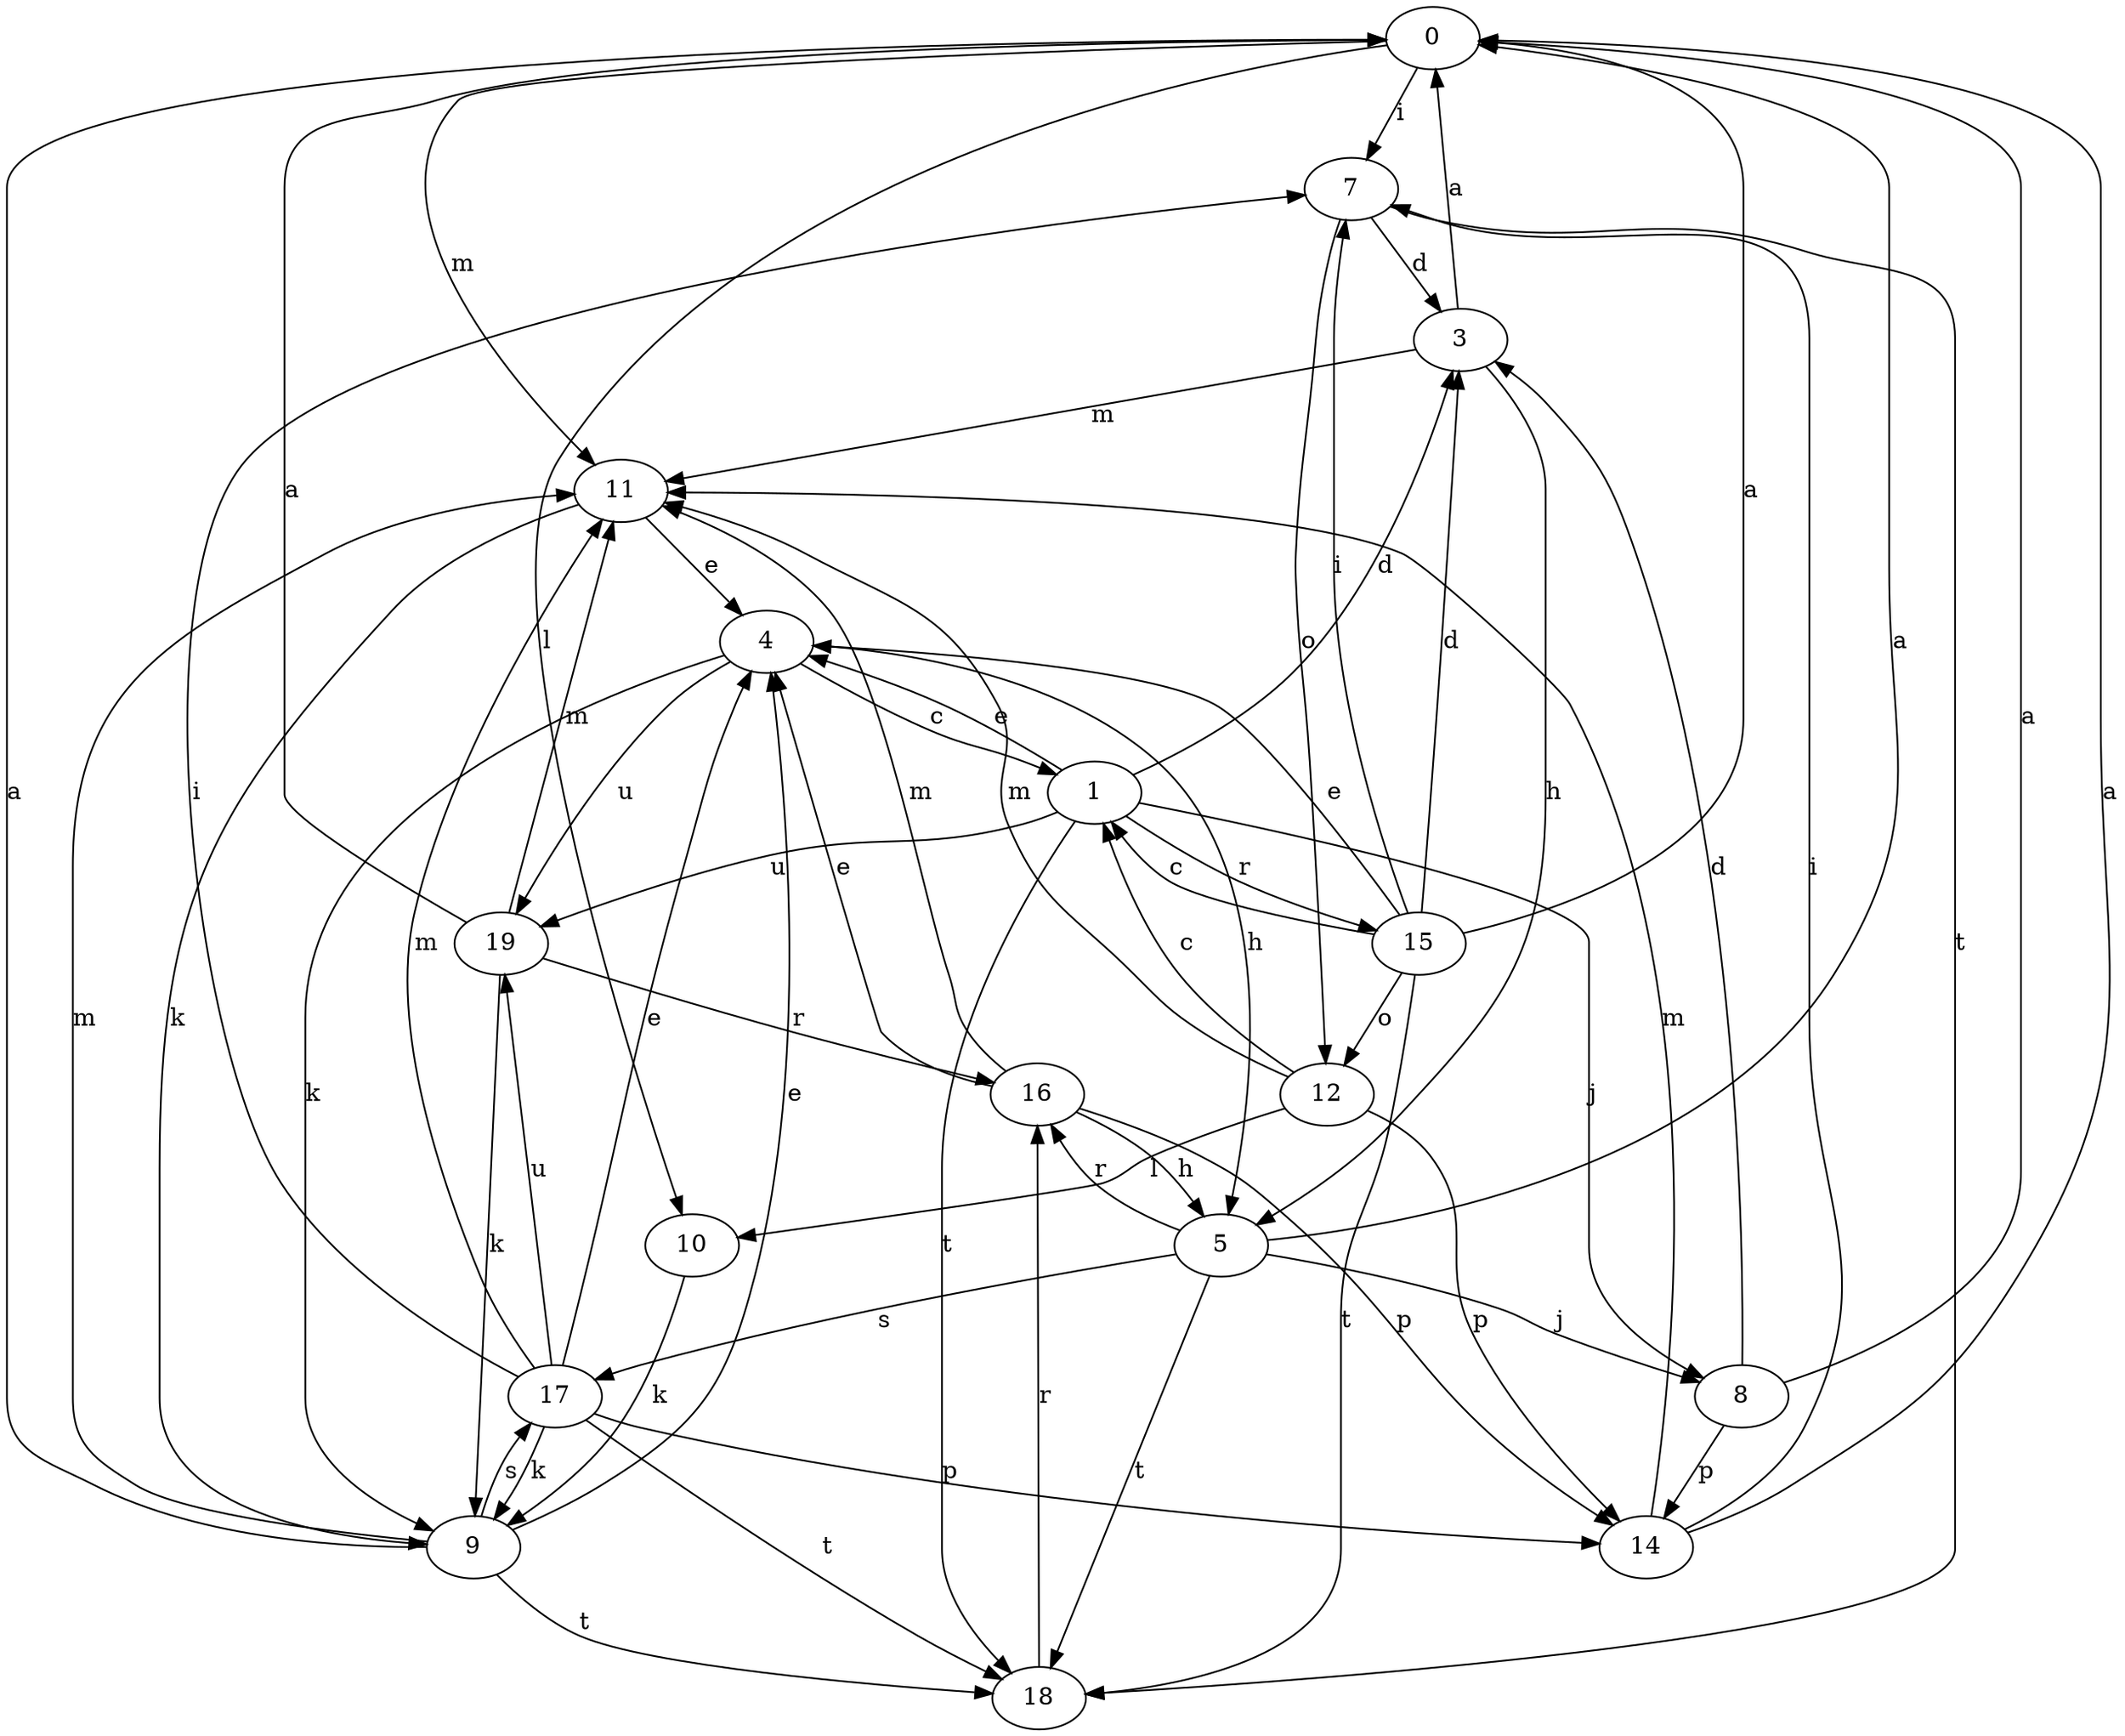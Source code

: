 strict digraph  {
0;
1;
3;
4;
5;
7;
8;
9;
10;
11;
12;
14;
15;
16;
17;
18;
19;
0 -> 7  [label=i];
0 -> 10  [label=l];
0 -> 11  [label=m];
1 -> 3  [label=d];
1 -> 4  [label=e];
1 -> 8  [label=j];
1 -> 15  [label=r];
1 -> 18  [label=t];
1 -> 19  [label=u];
3 -> 0  [label=a];
3 -> 5  [label=h];
3 -> 11  [label=m];
4 -> 1  [label=c];
4 -> 5  [label=h];
4 -> 9  [label=k];
4 -> 19  [label=u];
5 -> 0  [label=a];
5 -> 8  [label=j];
5 -> 16  [label=r];
5 -> 17  [label=s];
5 -> 18  [label=t];
7 -> 3  [label=d];
7 -> 12  [label=o];
7 -> 18  [label=t];
8 -> 0  [label=a];
8 -> 3  [label=d];
8 -> 14  [label=p];
9 -> 0  [label=a];
9 -> 4  [label=e];
9 -> 11  [label=m];
9 -> 17  [label=s];
9 -> 18  [label=t];
10 -> 9  [label=k];
11 -> 4  [label=e];
11 -> 9  [label=k];
12 -> 1  [label=c];
12 -> 10  [label=l];
12 -> 11  [label=m];
12 -> 14  [label=p];
14 -> 0  [label=a];
14 -> 7  [label=i];
14 -> 11  [label=m];
15 -> 0  [label=a];
15 -> 1  [label=c];
15 -> 3  [label=d];
15 -> 4  [label=e];
15 -> 7  [label=i];
15 -> 12  [label=o];
15 -> 18  [label=t];
16 -> 4  [label=e];
16 -> 5  [label=h];
16 -> 11  [label=m];
16 -> 14  [label=p];
17 -> 4  [label=e];
17 -> 7  [label=i];
17 -> 9  [label=k];
17 -> 11  [label=m];
17 -> 14  [label=p];
17 -> 18  [label=t];
17 -> 19  [label=u];
18 -> 16  [label=r];
19 -> 0  [label=a];
19 -> 9  [label=k];
19 -> 11  [label=m];
19 -> 16  [label=r];
}
